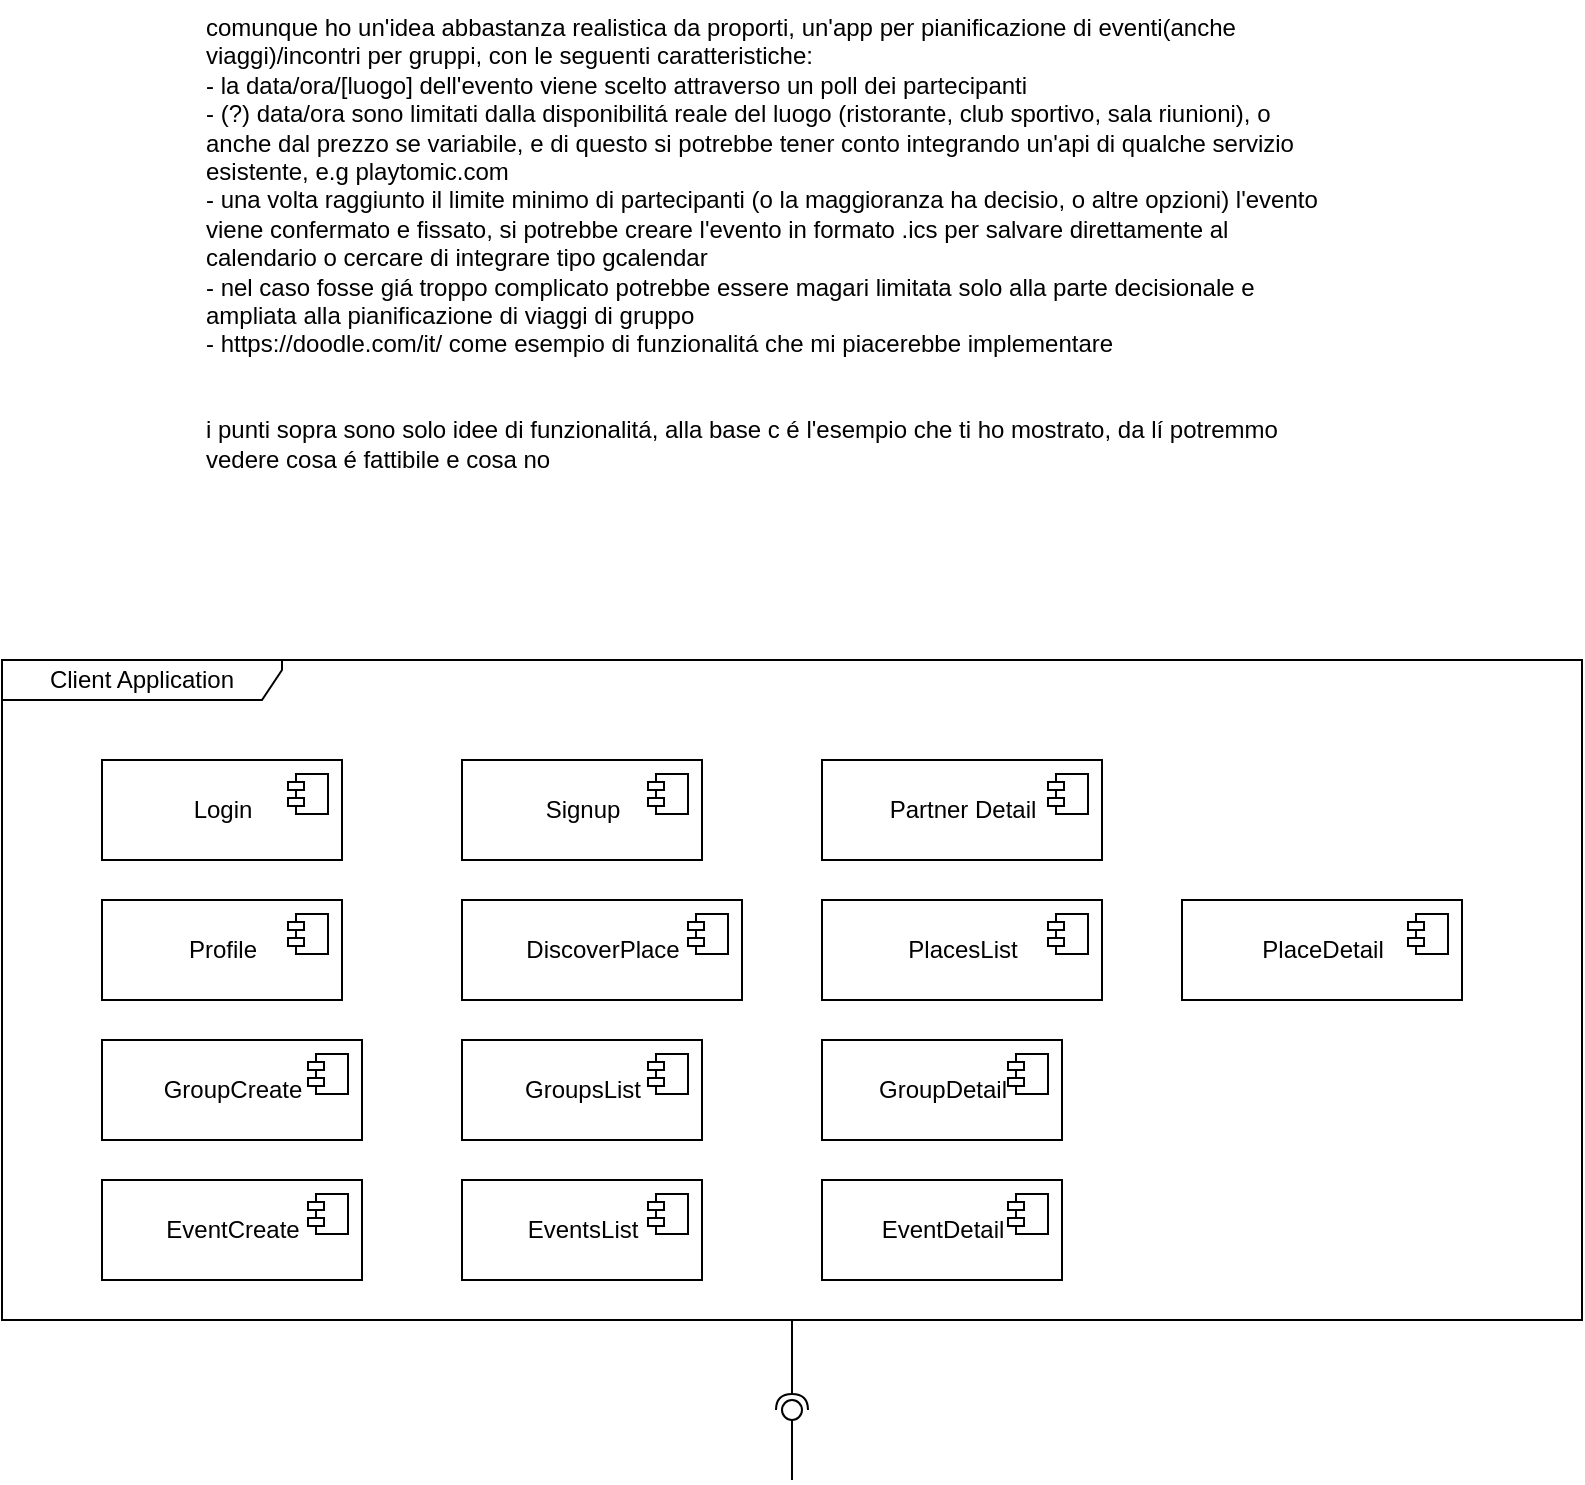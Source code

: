 <mxfile version="20.3.7" type="github">
  <diagram id="-GTF0T2p4a_TMD8wn8V1" name="Page-1">
    <mxGraphModel dx="1296" dy="1877" grid="1" gridSize="10" guides="1" tooltips="1" connect="1" arrows="1" fold="1" page="1" pageScale="1" pageWidth="850" pageHeight="1100" math="0" shadow="0">
      <root>
        <mxCell id="0" />
        <mxCell id="1" parent="0" />
        <mxCell id="NVFizDcmDonX99uOvucX-11" value="Client Application" style="shape=umlFrame;whiteSpace=wrap;html=1;width=140;height=20;" parent="1" vertex="1">
          <mxGeometry x="30" y="230" width="790" height="330" as="geometry" />
        </mxCell>
        <mxCell id="NVFizDcmDonX99uOvucX-8" value="comunque ho un&#39;idea abbastanza realistica da proporti, un&#39;app per pianificazione di eventi(anche viaggi)/incontri per gruppi, con le seguenti caratteristiche:&#xa;- la data/ora/[luogo] dell&#39;evento viene scelto attraverso un poll dei partecipanti&#xa;- (?) data/ora sono limitati dalla disponibilitá reale del luogo (ristorante, club sportivo, sala riunioni), o anche dal prezzo se variabile, e di questo si potrebbe tener conto integrando un&#39;api di qualche servizio esistente, e.g playtomic.com&#xa;- una volta raggiunto il limite minimo di partecipanti (o la maggioranza ha decisio, o altre opzioni) l&#39;evento viene confermato e fissato, si potrebbe creare l&#39;evento in formato .ics per salvare direttamente al calendario o cercare di integrare tipo gcalendar&#xa;- nel caso fosse giá troppo complicato potrebbe essere magari limitata solo alla parte decisionale e ampliata alla pianificazione di viaggi di gruppo&#xa;- https://doodle.com/it/ come esempio di funzionalitá che mi piacerebbe implementare&#xa;&#xa;&#xa;i punti sopra sono solo idee di funzionalitá, alla base c é l&#39;esempio che ti ho mostrato, da lí potremmo vedere cosa é fattibile e cosa no" style="text;whiteSpace=wrap;html=1;" parent="1" vertex="1">
          <mxGeometry x="130" y="-100" width="560" height="250" as="geometry" />
        </mxCell>
        <mxCell id="NVFizDcmDonX99uOvucX-17" value="Login" style="html=1;dropTarget=0;" parent="1" vertex="1">
          <mxGeometry x="80" y="280" width="120" height="50" as="geometry" />
        </mxCell>
        <mxCell id="NVFizDcmDonX99uOvucX-18" value="" style="shape=module;jettyWidth=8;jettyHeight=4;" parent="NVFizDcmDonX99uOvucX-17" vertex="1">
          <mxGeometry x="1" width="20" height="20" relative="1" as="geometry">
            <mxPoint x="-27" y="7" as="offset" />
          </mxGeometry>
        </mxCell>
        <mxCell id="NVFizDcmDonX99uOvucX-19" value="Signup&lt;span style=&quot;color: rgba(0, 0, 0, 0); font-family: monospace; font-size: 0px; text-align: start;&quot;&gt;%3CmxGraphModel%3E%3Croot%3E%3CmxCell%20id%3D%220%22%2F%3E%3CmxCell%20id%3D%221%22%20parent%3D%220%22%2F%3E%3CmxCell%20id%3D%222%22%20value%3D%22Login%22%20style%3D%22html%3D1%3BdropTarget%3D0%3B%22%20vertex%3D%221%22%20parent%3D%221%22%3E%3CmxGeometry%20x%3D%2280%22%20y%3D%22280%22%20width%3D%22120%22%20height%3D%2250%22%20as%3D%22geometry%22%2F%3E%3C%2FmxCell%3E%3CmxCell%20id%3D%223%22%20value%3D%22%22%20style%3D%22shape%3Dmodule%3BjettyWidth%3D8%3BjettyHeight%3D4%3B%22%20vertex%3D%221%22%20parent%3D%222%22%3E%3CmxGeometry%20x%3D%221%22%20width%3D%2220%22%20height%3D%2220%22%20relative%3D%221%22%20as%3D%22geometry%22%3E%3CmxPoint%20x%3D%22-27%22%20y%3D%227%22%20as%3D%22offset%22%2F%3E%3C%2FmxGeometry%3E%3C%2FmxCell%3E%3C%2Froot%3E%3C%2FmxGraphModel%3E&lt;/span&gt;&lt;span style=&quot;color: rgba(0, 0, 0, 0); font-family: monospace; font-size: 0px; text-align: start;&quot;&gt;%3CmxGraphModel%3E%3Croot%3E%3CmxCell%20id%3D%220%22%2F%3E%3CmxCell%20id%3D%221%22%20parent%3D%220%22%2F%3E%3CmxCell%20id%3D%222%22%20value%3D%22Login%22%20style%3D%22html%3D1%3BdropTarget%3D0%3B%22%20vertex%3D%221%22%20parent%3D%221%22%3E%3CmxGeometry%20x%3D%2280%22%20y%3D%22280%22%20width%3D%22120%22%20height%3D%2250%22%20as%3D%22geometry%22%2F%3E%3C%2FmxCell%3E%3CmxCell%20id%3D%223%22%20value%3D%22%22%20style%3D%22shape%3Dmodule%3BjettyWidth%3D8%3BjettyHeight%3D4%3B%22%20vertex%3D%221%22%20parent%3D%222%22%3E%3CmxGeometry%20x%3D%221%22%20width%3D%2220%22%20height%3D%2220%22%20relative%3D%221%22%20as%3D%22geometry%22%3E%3CmxPoint%20x%3D%22-27%22%20y%3D%227%22%20as%3D%22offset%22%2F%3E%3C%2FmxGeometry%3E%3C%2FmxCell%3E%3C%2Froot%3E%3C%2FmxGraphModel%3E&lt;/span&gt;" style="html=1;dropTarget=0;" parent="1" vertex="1">
          <mxGeometry x="260" y="280" width="120" height="50" as="geometry" />
        </mxCell>
        <mxCell id="NVFizDcmDonX99uOvucX-20" value="" style="shape=module;jettyWidth=8;jettyHeight=4;" parent="NVFizDcmDonX99uOvucX-19" vertex="1">
          <mxGeometry x="1" width="20" height="20" relative="1" as="geometry">
            <mxPoint x="-27" y="7" as="offset" />
          </mxGeometry>
        </mxCell>
        <mxCell id="NVFizDcmDonX99uOvucX-21" value="Partner Detail" style="html=1;dropTarget=0;" parent="1" vertex="1">
          <mxGeometry x="440" y="280" width="140" height="50" as="geometry" />
        </mxCell>
        <mxCell id="NVFizDcmDonX99uOvucX-22" value="" style="shape=module;jettyWidth=8;jettyHeight=4;" parent="NVFizDcmDonX99uOvucX-21" vertex="1">
          <mxGeometry x="1" width="20" height="20" relative="1" as="geometry">
            <mxPoint x="-27" y="7" as="offset" />
          </mxGeometry>
        </mxCell>
        <mxCell id="NVFizDcmDonX99uOvucX-24" value="Profile" style="html=1;dropTarget=0;" parent="1" vertex="1">
          <mxGeometry x="80" y="350" width="120" height="50" as="geometry" />
        </mxCell>
        <mxCell id="NVFizDcmDonX99uOvucX-25" value="" style="shape=module;jettyWidth=8;jettyHeight=4;" parent="NVFizDcmDonX99uOvucX-24" vertex="1">
          <mxGeometry x="1" width="20" height="20" relative="1" as="geometry">
            <mxPoint x="-27" y="7" as="offset" />
          </mxGeometry>
        </mxCell>
        <mxCell id="NVFizDcmDonX99uOvucX-26" value="EventDetail" style="html=1;dropTarget=0;" parent="1" vertex="1">
          <mxGeometry x="440" y="490" width="120" height="50" as="geometry" />
        </mxCell>
        <mxCell id="NVFizDcmDonX99uOvucX-27" value="" style="shape=module;jettyWidth=8;jettyHeight=4;" parent="NVFizDcmDonX99uOvucX-26" vertex="1">
          <mxGeometry x="1" width="20" height="20" relative="1" as="geometry">
            <mxPoint x="-27" y="7" as="offset" />
          </mxGeometry>
        </mxCell>
        <mxCell id="NVFizDcmDonX99uOvucX-28" value="EventsList" style="html=1;dropTarget=0;" parent="1" vertex="1">
          <mxGeometry x="260" y="490" width="120" height="50" as="geometry" />
        </mxCell>
        <mxCell id="NVFizDcmDonX99uOvucX-29" value="" style="shape=module;jettyWidth=8;jettyHeight=4;" parent="NVFizDcmDonX99uOvucX-28" vertex="1">
          <mxGeometry x="1" width="20" height="20" relative="1" as="geometry">
            <mxPoint x="-27" y="7" as="offset" />
          </mxGeometry>
        </mxCell>
        <mxCell id="NVFizDcmDonX99uOvucX-31" value="GroupsList" style="html=1;dropTarget=0;" parent="1" vertex="1">
          <mxGeometry x="260" y="420" width="120" height="50" as="geometry" />
        </mxCell>
        <mxCell id="NVFizDcmDonX99uOvucX-32" value="" style="shape=module;jettyWidth=8;jettyHeight=4;" parent="NVFizDcmDonX99uOvucX-31" vertex="1">
          <mxGeometry x="1" width="20" height="20" relative="1" as="geometry">
            <mxPoint x="-27" y="7" as="offset" />
          </mxGeometry>
        </mxCell>
        <mxCell id="lInJ1SMx12R_getJKhRr-1" value="GroupDetail" style="html=1;dropTarget=0;" vertex="1" parent="1">
          <mxGeometry x="440" y="420" width="120" height="50" as="geometry" />
        </mxCell>
        <mxCell id="lInJ1SMx12R_getJKhRr-2" value="" style="shape=module;jettyWidth=8;jettyHeight=4;" vertex="1" parent="lInJ1SMx12R_getJKhRr-1">
          <mxGeometry x="1" width="20" height="20" relative="1" as="geometry">
            <mxPoint x="-27" y="7" as="offset" />
          </mxGeometry>
        </mxCell>
        <mxCell id="lInJ1SMx12R_getJKhRr-3" value="EventCreate" style="html=1;dropTarget=0;" vertex="1" parent="1">
          <mxGeometry x="80" y="490" width="130" height="50" as="geometry" />
        </mxCell>
        <mxCell id="lInJ1SMx12R_getJKhRr-4" value="" style="shape=module;jettyWidth=8;jettyHeight=4;" vertex="1" parent="lInJ1SMx12R_getJKhRr-3">
          <mxGeometry x="1" width="20" height="20" relative="1" as="geometry">
            <mxPoint x="-27" y="7" as="offset" />
          </mxGeometry>
        </mxCell>
        <mxCell id="lInJ1SMx12R_getJKhRr-5" value="DiscoverPlace" style="html=1;dropTarget=0;" vertex="1" parent="1">
          <mxGeometry x="260" y="350" width="140" height="50" as="geometry" />
        </mxCell>
        <mxCell id="lInJ1SMx12R_getJKhRr-6" value="" style="shape=module;jettyWidth=8;jettyHeight=4;" vertex="1" parent="lInJ1SMx12R_getJKhRr-5">
          <mxGeometry x="1" width="20" height="20" relative="1" as="geometry">
            <mxPoint x="-27" y="7" as="offset" />
          </mxGeometry>
        </mxCell>
        <mxCell id="lInJ1SMx12R_getJKhRr-7" value="GroupCreate" style="html=1;dropTarget=0;" vertex="1" parent="1">
          <mxGeometry x="80" y="420" width="130" height="50" as="geometry" />
        </mxCell>
        <mxCell id="lInJ1SMx12R_getJKhRr-8" value="" style="shape=module;jettyWidth=8;jettyHeight=4;" vertex="1" parent="lInJ1SMx12R_getJKhRr-7">
          <mxGeometry x="1" width="20" height="20" relative="1" as="geometry">
            <mxPoint x="-27" y="7" as="offset" />
          </mxGeometry>
        </mxCell>
        <mxCell id="lInJ1SMx12R_getJKhRr-9" value="PlacesList&lt;span style=&quot;color: rgba(0, 0, 0, 0); font-family: monospace; font-size: 0px; text-align: start;&quot;&gt;%3CmxGraphModel%3E%3Croot%3E%3CmxCell%20id%3D%220%22%2F%3E%3CmxCell%20id%3D%221%22%20parent%3D%220%22%2F%3E%3CmxCell%20id%3D%222%22%20value%3D%22DiscoverPlace%22%20style%3D%22html%3D1%3BdropTarget%3D0%3B%22%20vertex%3D%221%22%20parent%3D%221%22%3E%3CmxGeometry%20x%3D%22260%22%20y%3D%22370%22%20width%3D%22140%22%20height%3D%2250%22%20as%3D%22geometry%22%2F%3E%3C%2FmxCell%3E%3CmxCell%20id%3D%223%22%20value%3D%22%22%20style%3D%22shape%3Dmodule%3BjettyWidth%3D8%3BjettyHeight%3D4%3B%22%20vertex%3D%221%22%20parent%3D%222%22%3E%3CmxGeometry%20x%3D%221%22%20width%3D%2220%22%20height%3D%2220%22%20relative%3D%221%22%20as%3D%22geometry%22%3E%3CmxPoint%20x%3D%22-27%22%20y%3D%227%22%20as%3D%22offset%22%2F%3E%3C%2FmxGeometry%3E%3C%2FmxCell%3E%3C%2Froot%3E%3C%2FmxGraphModel%3E&lt;/span&gt;" style="html=1;dropTarget=0;" vertex="1" parent="1">
          <mxGeometry x="440" y="350" width="140" height="50" as="geometry" />
        </mxCell>
        <mxCell id="lInJ1SMx12R_getJKhRr-10" value="" style="shape=module;jettyWidth=8;jettyHeight=4;" vertex="1" parent="lInJ1SMx12R_getJKhRr-9">
          <mxGeometry x="1" width="20" height="20" relative="1" as="geometry">
            <mxPoint x="-27" y="7" as="offset" />
          </mxGeometry>
        </mxCell>
        <mxCell id="lInJ1SMx12R_getJKhRr-11" value="PlaceDetail" style="html=1;dropTarget=0;" vertex="1" parent="1">
          <mxGeometry x="620" y="350" width="140" height="50" as="geometry" />
        </mxCell>
        <mxCell id="lInJ1SMx12R_getJKhRr-12" value="" style="shape=module;jettyWidth=8;jettyHeight=4;" vertex="1" parent="lInJ1SMx12R_getJKhRr-11">
          <mxGeometry x="1" width="20" height="20" relative="1" as="geometry">
            <mxPoint x="-27" y="7" as="offset" />
          </mxGeometry>
        </mxCell>
        <mxCell id="lInJ1SMx12R_getJKhRr-22" value="" style="rounded=0;orthogonalLoop=1;jettySize=auto;html=1;endArrow=none;endFill=0;sketch=0;sourcePerimeterSpacing=0;targetPerimeterSpacing=0;" edge="1" target="lInJ1SMx12R_getJKhRr-24" parent="1">
          <mxGeometry relative="1" as="geometry">
            <mxPoint x="425" y="640" as="sourcePoint" />
          </mxGeometry>
        </mxCell>
        <mxCell id="lInJ1SMx12R_getJKhRr-23" value="" style="rounded=0;orthogonalLoop=1;jettySize=auto;html=1;endArrow=halfCircle;endFill=0;entryX=0.5;entryY=0.5;endSize=6;strokeWidth=1;sketch=0;entryDx=0;entryDy=0;" edge="1" target="lInJ1SMx12R_getJKhRr-24" parent="1" source="NVFizDcmDonX99uOvucX-11">
          <mxGeometry relative="1" as="geometry">
            <mxPoint x="450" y="715" as="sourcePoint" />
          </mxGeometry>
        </mxCell>
        <mxCell id="lInJ1SMx12R_getJKhRr-24" value="" style="ellipse;whiteSpace=wrap;html=1;align=center;aspect=fixed;resizable=0;points=[];outlineConnect=0;sketch=0;" vertex="1" parent="1">
          <mxGeometry x="420" y="600" width="10" height="10" as="geometry" />
        </mxCell>
      </root>
    </mxGraphModel>
  </diagram>
</mxfile>
